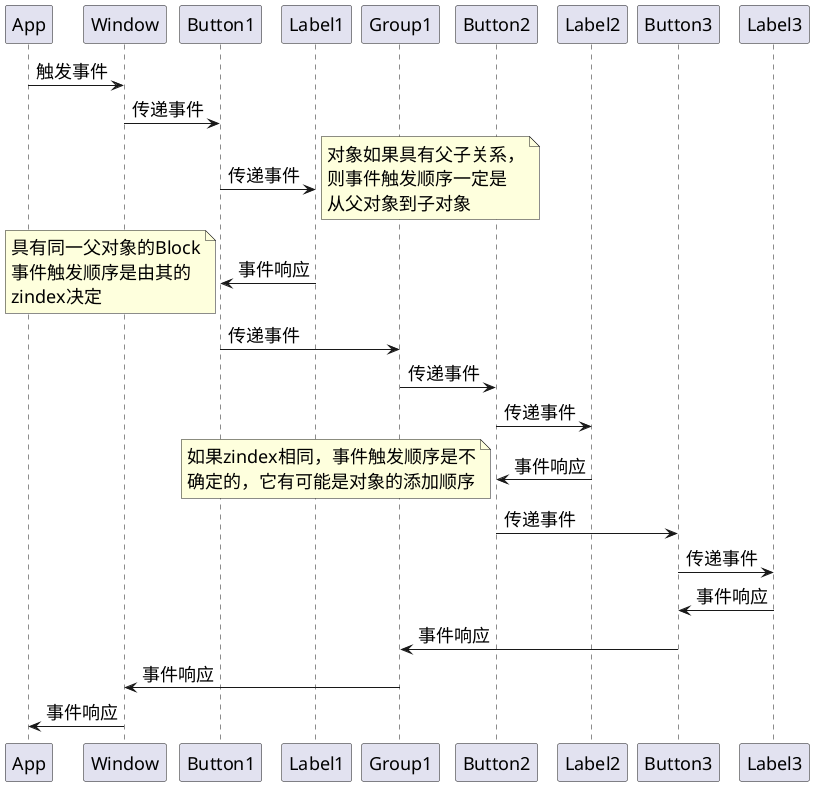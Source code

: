 @startuml calluml

skinparam DefaultFontName "思源黑体"
skinparam DefaultFontSize 18

App -> Window : 触发事件
Window -> Button1 : 传递事件
Button1 -> Label1 : 传递事件
note right
    对象如果具有父子关系，
    则事件触发顺序一定是
    从父对象到子对象
end note
Label1 -> Button1 : 事件响应
note left
    具有同一父对象的Block
    事件触发顺序是由其的
    zindex决定
end note
Button1 -> Group1 : 传递事件
Group1 -> Button2 : 传递事件
Button2 -> Label2 : 传递事件
Label2 -> Button2 : 事件响应
note left
    如果zindex相同，事件触发顺序是不
    确定的，它有可能是对象的添加顺序
end note
Button2 -> Button3 : 传递事件
Button3 -> Label3 : 传递事件
Label3 -> Button3 : 事件响应
Button3 -> Group1 : 事件响应
Group1 -> Window : 事件响应
Window -> App : 事件响应


@enduml
